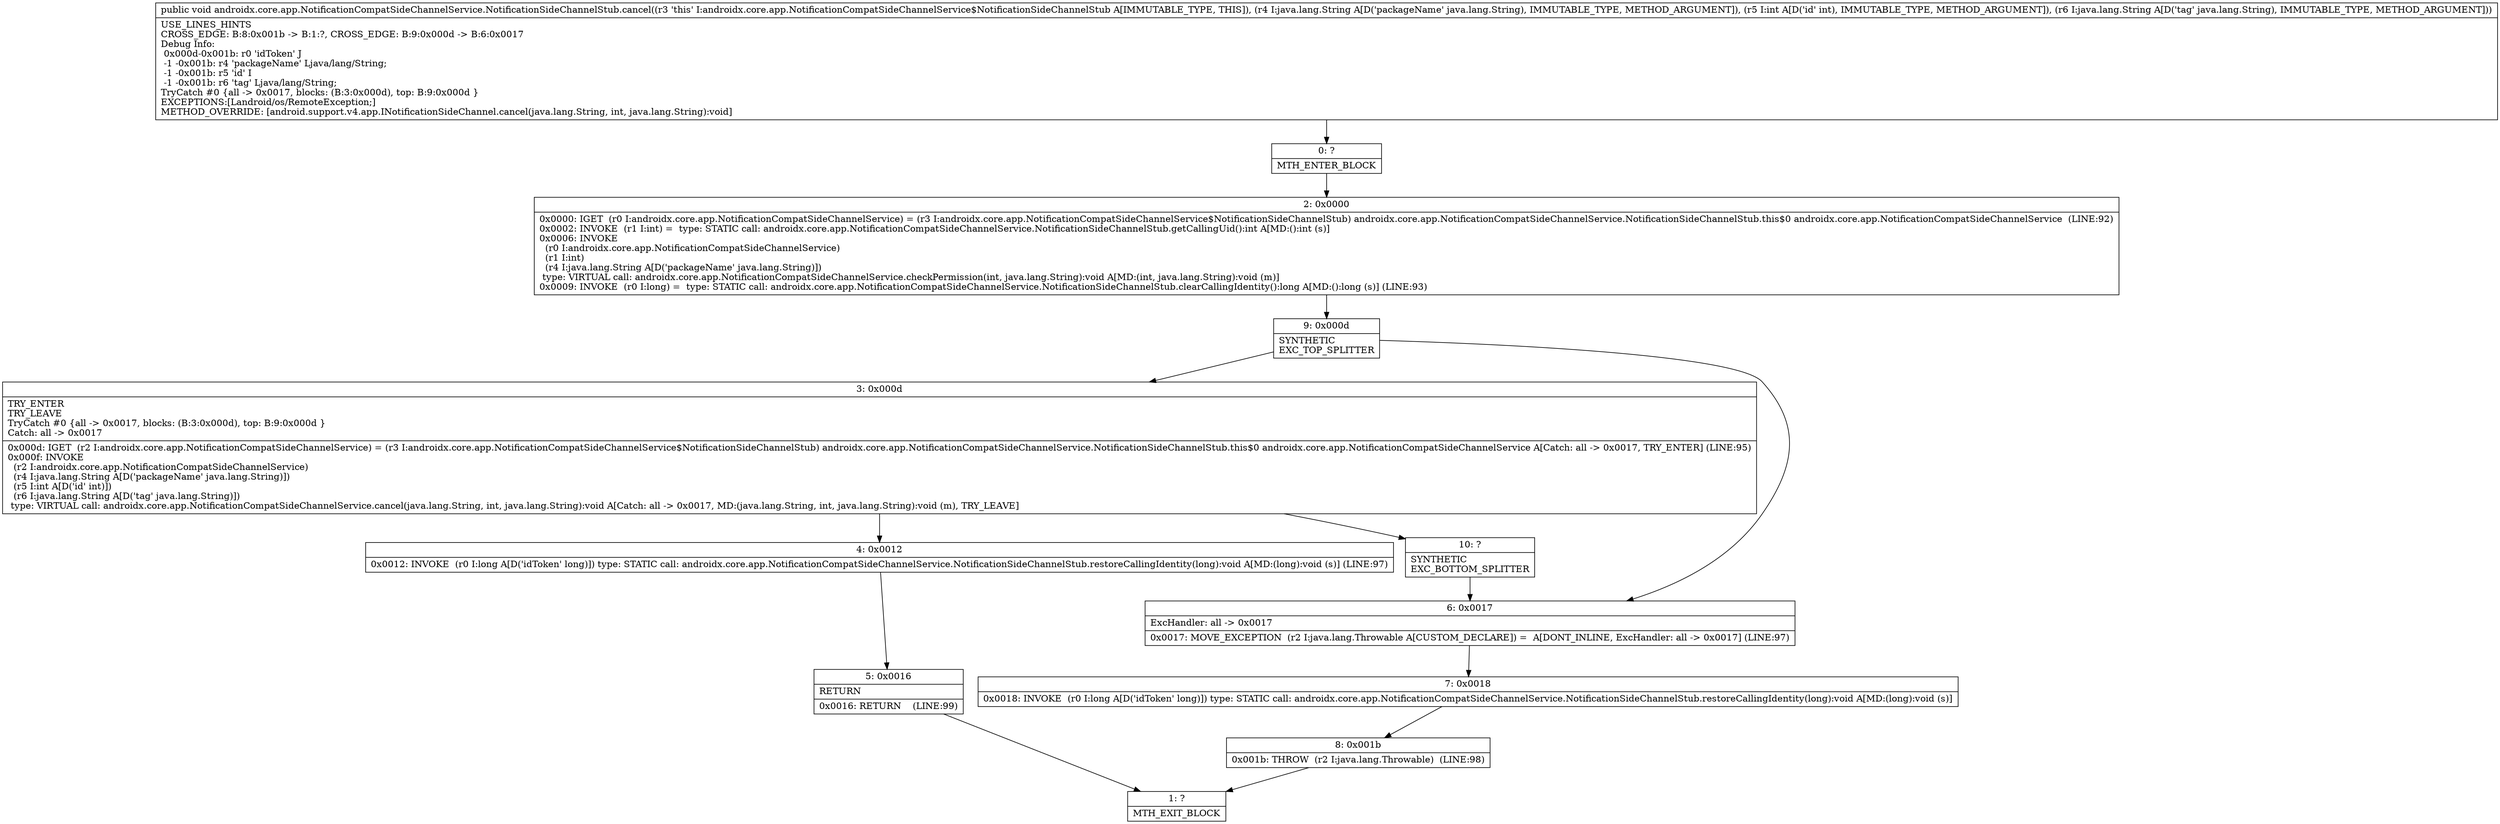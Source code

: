 digraph "CFG forandroidx.core.app.NotificationCompatSideChannelService.NotificationSideChannelStub.cancel(Ljava\/lang\/String;ILjava\/lang\/String;)V" {
Node_0 [shape=record,label="{0\:\ ?|MTH_ENTER_BLOCK\l}"];
Node_2 [shape=record,label="{2\:\ 0x0000|0x0000: IGET  (r0 I:androidx.core.app.NotificationCompatSideChannelService) = (r3 I:androidx.core.app.NotificationCompatSideChannelService$NotificationSideChannelStub) androidx.core.app.NotificationCompatSideChannelService.NotificationSideChannelStub.this$0 androidx.core.app.NotificationCompatSideChannelService  (LINE:92)\l0x0002: INVOKE  (r1 I:int) =  type: STATIC call: androidx.core.app.NotificationCompatSideChannelService.NotificationSideChannelStub.getCallingUid():int A[MD:():int (s)]\l0x0006: INVOKE  \l  (r0 I:androidx.core.app.NotificationCompatSideChannelService)\l  (r1 I:int)\l  (r4 I:java.lang.String A[D('packageName' java.lang.String)])\l type: VIRTUAL call: androidx.core.app.NotificationCompatSideChannelService.checkPermission(int, java.lang.String):void A[MD:(int, java.lang.String):void (m)]\l0x0009: INVOKE  (r0 I:long) =  type: STATIC call: androidx.core.app.NotificationCompatSideChannelService.NotificationSideChannelStub.clearCallingIdentity():long A[MD:():long (s)] (LINE:93)\l}"];
Node_9 [shape=record,label="{9\:\ 0x000d|SYNTHETIC\lEXC_TOP_SPLITTER\l}"];
Node_3 [shape=record,label="{3\:\ 0x000d|TRY_ENTER\lTRY_LEAVE\lTryCatch #0 \{all \-\> 0x0017, blocks: (B:3:0x000d), top: B:9:0x000d \}\lCatch: all \-\> 0x0017\l|0x000d: IGET  (r2 I:androidx.core.app.NotificationCompatSideChannelService) = (r3 I:androidx.core.app.NotificationCompatSideChannelService$NotificationSideChannelStub) androidx.core.app.NotificationCompatSideChannelService.NotificationSideChannelStub.this$0 androidx.core.app.NotificationCompatSideChannelService A[Catch: all \-\> 0x0017, TRY_ENTER] (LINE:95)\l0x000f: INVOKE  \l  (r2 I:androidx.core.app.NotificationCompatSideChannelService)\l  (r4 I:java.lang.String A[D('packageName' java.lang.String)])\l  (r5 I:int A[D('id' int)])\l  (r6 I:java.lang.String A[D('tag' java.lang.String)])\l type: VIRTUAL call: androidx.core.app.NotificationCompatSideChannelService.cancel(java.lang.String, int, java.lang.String):void A[Catch: all \-\> 0x0017, MD:(java.lang.String, int, java.lang.String):void (m), TRY_LEAVE]\l}"];
Node_4 [shape=record,label="{4\:\ 0x0012|0x0012: INVOKE  (r0 I:long A[D('idToken' long)]) type: STATIC call: androidx.core.app.NotificationCompatSideChannelService.NotificationSideChannelStub.restoreCallingIdentity(long):void A[MD:(long):void (s)] (LINE:97)\l}"];
Node_5 [shape=record,label="{5\:\ 0x0016|RETURN\l|0x0016: RETURN    (LINE:99)\l}"];
Node_1 [shape=record,label="{1\:\ ?|MTH_EXIT_BLOCK\l}"];
Node_10 [shape=record,label="{10\:\ ?|SYNTHETIC\lEXC_BOTTOM_SPLITTER\l}"];
Node_6 [shape=record,label="{6\:\ 0x0017|ExcHandler: all \-\> 0x0017\l|0x0017: MOVE_EXCEPTION  (r2 I:java.lang.Throwable A[CUSTOM_DECLARE]) =  A[DONT_INLINE, ExcHandler: all \-\> 0x0017] (LINE:97)\l}"];
Node_7 [shape=record,label="{7\:\ 0x0018|0x0018: INVOKE  (r0 I:long A[D('idToken' long)]) type: STATIC call: androidx.core.app.NotificationCompatSideChannelService.NotificationSideChannelStub.restoreCallingIdentity(long):void A[MD:(long):void (s)]\l}"];
Node_8 [shape=record,label="{8\:\ 0x001b|0x001b: THROW  (r2 I:java.lang.Throwable)  (LINE:98)\l}"];
MethodNode[shape=record,label="{public void androidx.core.app.NotificationCompatSideChannelService.NotificationSideChannelStub.cancel((r3 'this' I:androidx.core.app.NotificationCompatSideChannelService$NotificationSideChannelStub A[IMMUTABLE_TYPE, THIS]), (r4 I:java.lang.String A[D('packageName' java.lang.String), IMMUTABLE_TYPE, METHOD_ARGUMENT]), (r5 I:int A[D('id' int), IMMUTABLE_TYPE, METHOD_ARGUMENT]), (r6 I:java.lang.String A[D('tag' java.lang.String), IMMUTABLE_TYPE, METHOD_ARGUMENT]))  | USE_LINES_HINTS\lCROSS_EDGE: B:8:0x001b \-\> B:1:?, CROSS_EDGE: B:9:0x000d \-\> B:6:0x0017\lDebug Info:\l  0x000d\-0x001b: r0 'idToken' J\l  \-1 \-0x001b: r4 'packageName' Ljava\/lang\/String;\l  \-1 \-0x001b: r5 'id' I\l  \-1 \-0x001b: r6 'tag' Ljava\/lang\/String;\lTryCatch #0 \{all \-\> 0x0017, blocks: (B:3:0x000d), top: B:9:0x000d \}\lEXCEPTIONS:[Landroid\/os\/RemoteException;]\lMETHOD_OVERRIDE: [android.support.v4.app.INotificationSideChannel.cancel(java.lang.String, int, java.lang.String):void]\l}"];
MethodNode -> Node_0;Node_0 -> Node_2;
Node_2 -> Node_9;
Node_9 -> Node_3;
Node_9 -> Node_6;
Node_3 -> Node_4;
Node_3 -> Node_10;
Node_4 -> Node_5;
Node_5 -> Node_1;
Node_10 -> Node_6;
Node_6 -> Node_7;
Node_7 -> Node_8;
Node_8 -> Node_1;
}

